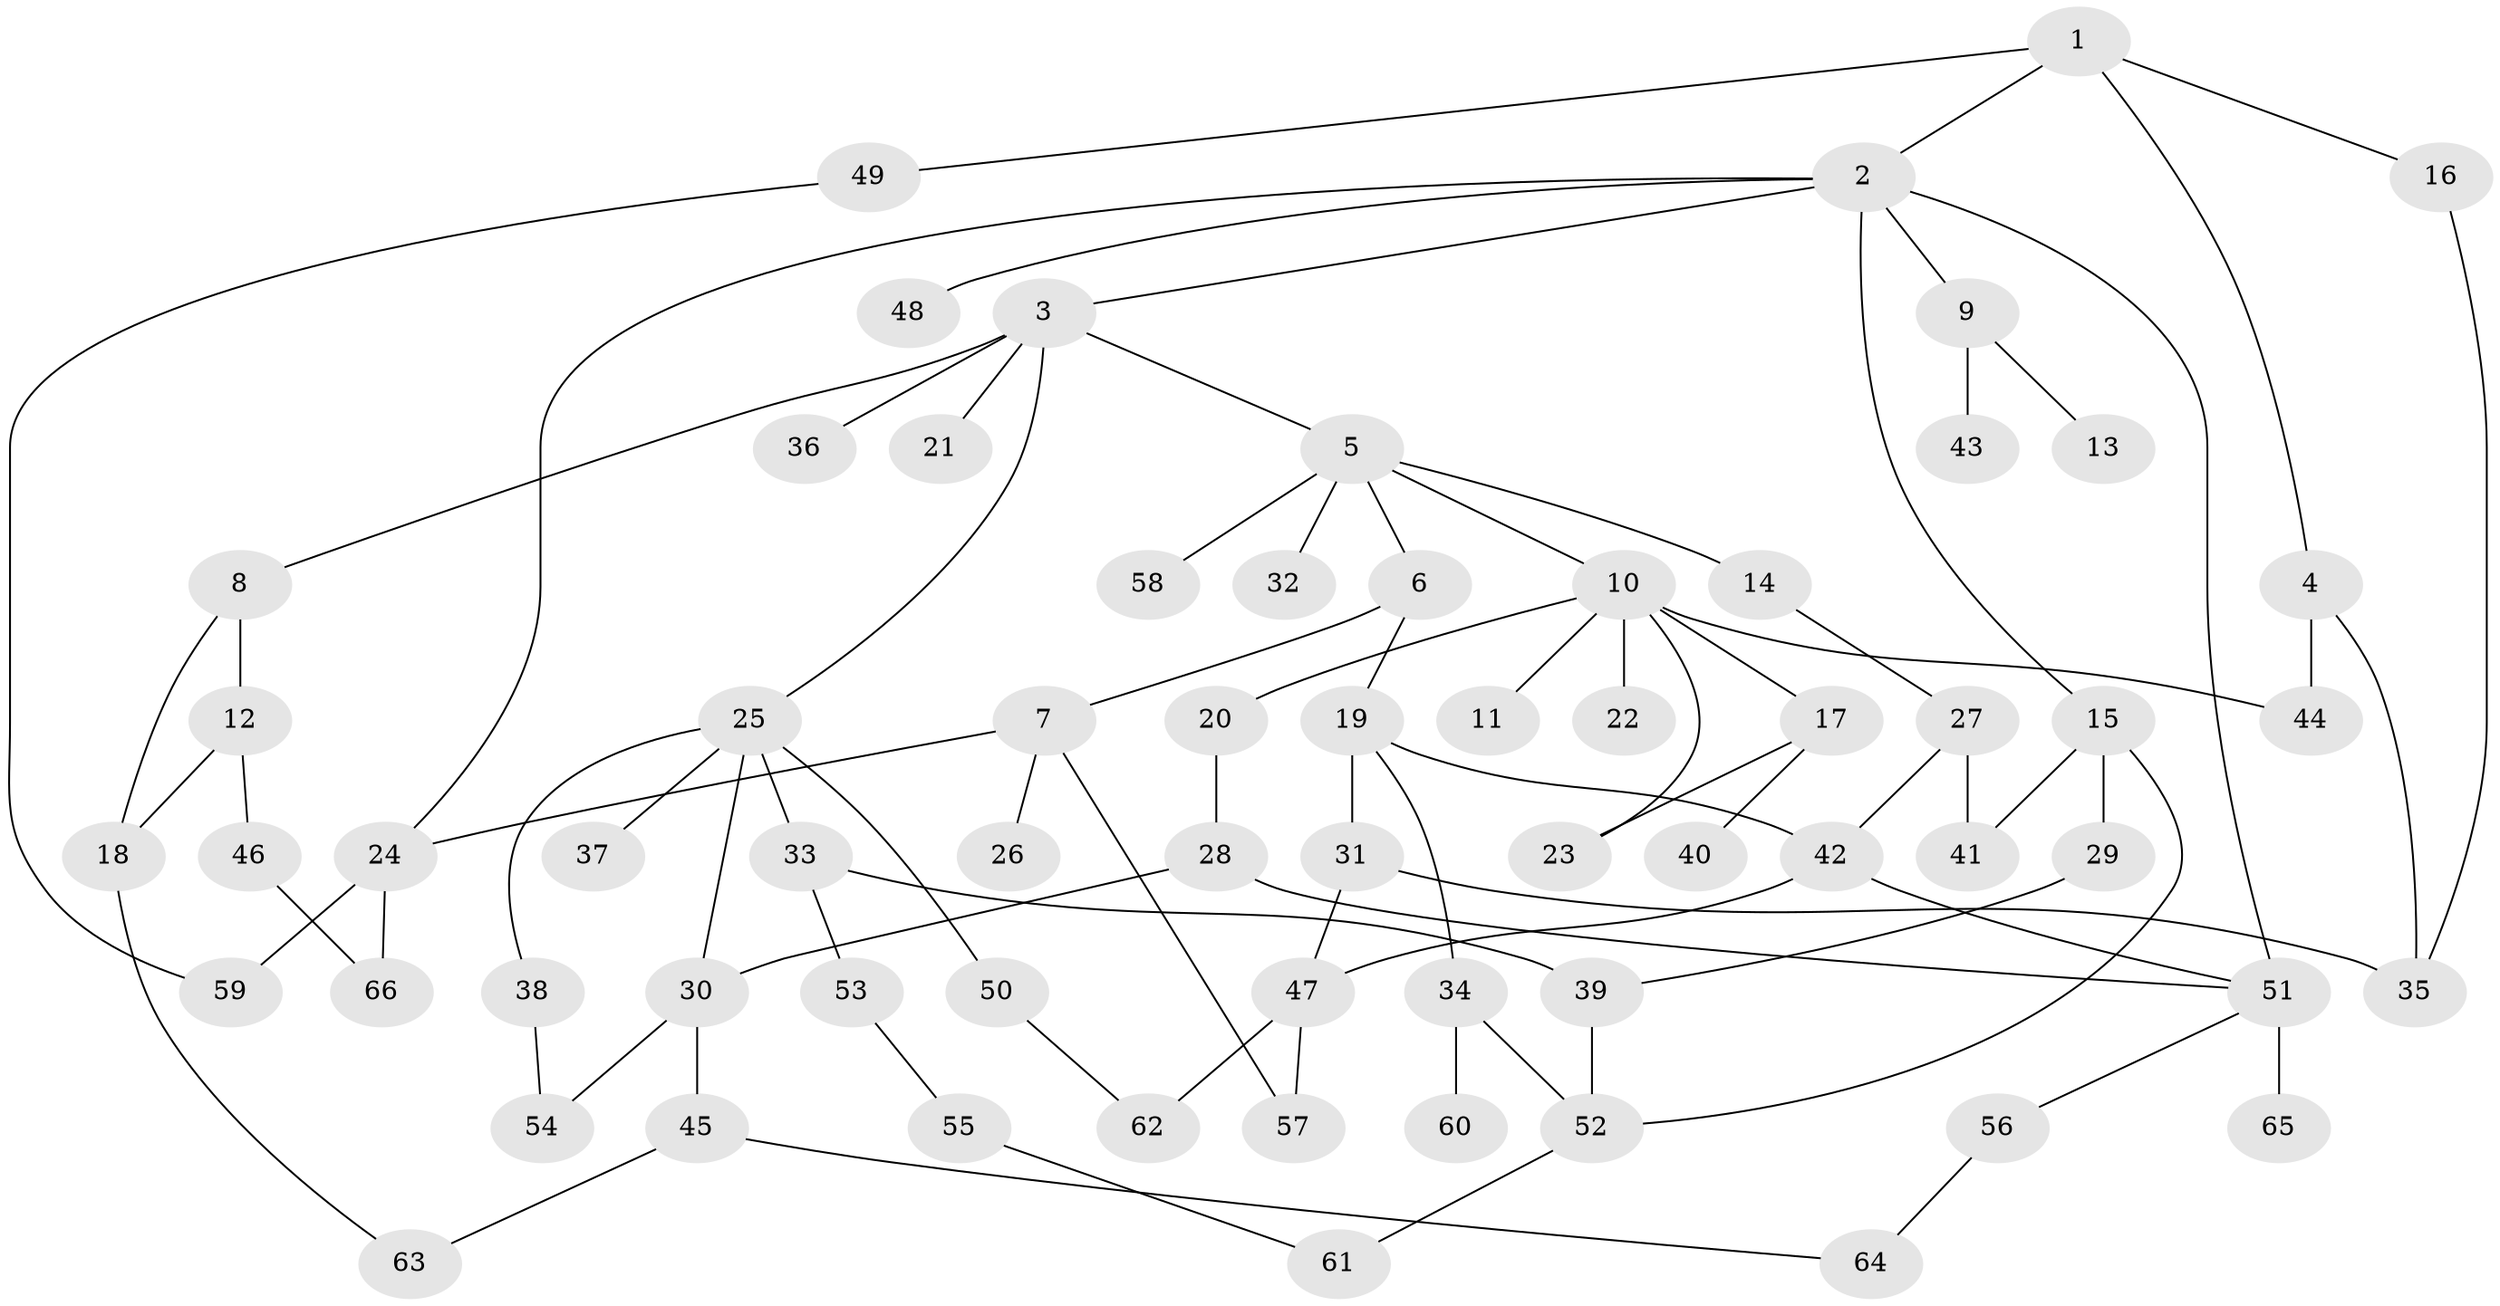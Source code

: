 // Generated by graph-tools (version 1.1) at 2025/25/03/09/25 03:25:33]
// undirected, 66 vertices, 88 edges
graph export_dot {
graph [start="1"]
  node [color=gray90,style=filled];
  1;
  2;
  3;
  4;
  5;
  6;
  7;
  8;
  9;
  10;
  11;
  12;
  13;
  14;
  15;
  16;
  17;
  18;
  19;
  20;
  21;
  22;
  23;
  24;
  25;
  26;
  27;
  28;
  29;
  30;
  31;
  32;
  33;
  34;
  35;
  36;
  37;
  38;
  39;
  40;
  41;
  42;
  43;
  44;
  45;
  46;
  47;
  48;
  49;
  50;
  51;
  52;
  53;
  54;
  55;
  56;
  57;
  58;
  59;
  60;
  61;
  62;
  63;
  64;
  65;
  66;
  1 -- 2;
  1 -- 4;
  1 -- 16;
  1 -- 49;
  2 -- 3;
  2 -- 9;
  2 -- 15;
  2 -- 48;
  2 -- 51;
  2 -- 24;
  3 -- 5;
  3 -- 8;
  3 -- 21;
  3 -- 25;
  3 -- 36;
  4 -- 35;
  4 -- 44;
  5 -- 6;
  5 -- 10;
  5 -- 14;
  5 -- 32;
  5 -- 58;
  6 -- 7;
  6 -- 19;
  7 -- 24;
  7 -- 26;
  7 -- 57;
  8 -- 12;
  8 -- 18;
  9 -- 13;
  9 -- 43;
  10 -- 11;
  10 -- 17;
  10 -- 20;
  10 -- 22;
  10 -- 44;
  10 -- 23;
  12 -- 46;
  12 -- 18;
  14 -- 27;
  15 -- 29;
  15 -- 41;
  15 -- 52;
  16 -- 35;
  17 -- 23;
  17 -- 40;
  18 -- 63;
  19 -- 31;
  19 -- 34;
  19 -- 42;
  20 -- 28;
  24 -- 66;
  24 -- 59;
  25 -- 30;
  25 -- 33;
  25 -- 37;
  25 -- 38;
  25 -- 50;
  27 -- 42;
  27 -- 41;
  28 -- 51;
  28 -- 30;
  29 -- 39;
  30 -- 45;
  30 -- 54;
  31 -- 35;
  31 -- 47;
  33 -- 53;
  33 -- 39;
  34 -- 52;
  34 -- 60;
  38 -- 54;
  39 -- 52;
  42 -- 47;
  42 -- 51;
  45 -- 63;
  45 -- 64;
  46 -- 66;
  47 -- 57;
  47 -- 62;
  49 -- 59;
  50 -- 62;
  51 -- 56;
  51 -- 65;
  52 -- 61;
  53 -- 55;
  55 -- 61;
  56 -- 64;
}
